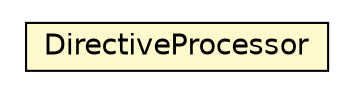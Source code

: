 #!/usr/local/bin/dot
#
# Class diagram 
# Generated by UMLGraph version 5.1 (http://www.umlgraph.org/)
#

digraph G {
	edge [fontname="Helvetica",fontsize=10,labelfontname="Helvetica",labelfontsize=10];
	node [fontname="Helvetica",fontsize=10,shape=plaintext];
	nodesep=0.25;
	ranksep=0.5;
	// jason.asSyntax.directives.DirectiveProcessor
	c23811 [label=<<table title="jason.asSyntax.directives.DirectiveProcessor" border="0" cellborder="1" cellspacing="0" cellpadding="2" port="p" bgcolor="lemonChiffon" href="./DirectiveProcessor.html">
		<tr><td><table border="0" cellspacing="0" cellpadding="1">
<tr><td align="center" balign="center"> DirectiveProcessor </td></tr>
		</table></td></tr>
		</table>>, fontname="Helvetica", fontcolor="black", fontsize=14.0];
}

